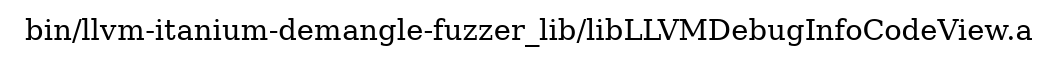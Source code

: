 digraph "bin/llvm-itanium-demangle-fuzzer_lib/libLLVMDebugInfoCodeView.a" {
	label="bin/llvm-itanium-demangle-fuzzer_lib/libLLVMDebugInfoCodeView.a";
	rankdir=LR;

}
